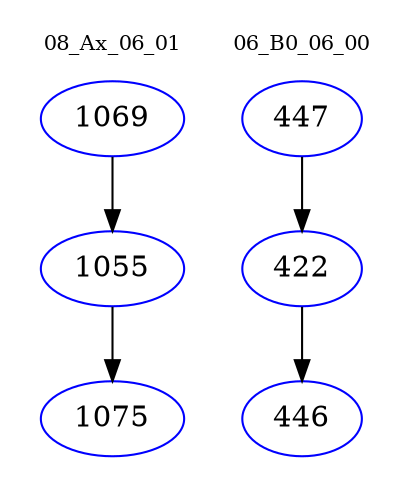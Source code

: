 digraph{
subgraph cluster_0 {
color = white
label = "08_Ax_06_01";
fontsize=10;
T0_1069 [label="1069", color="blue"]
T0_1069 -> T0_1055 [color="black"]
T0_1055 [label="1055", color="blue"]
T0_1055 -> T0_1075 [color="black"]
T0_1075 [label="1075", color="blue"]
}
subgraph cluster_1 {
color = white
label = "06_B0_06_00";
fontsize=10;
T1_447 [label="447", color="blue"]
T1_447 -> T1_422 [color="black"]
T1_422 [label="422", color="blue"]
T1_422 -> T1_446 [color="black"]
T1_446 [label="446", color="blue"]
}
}
